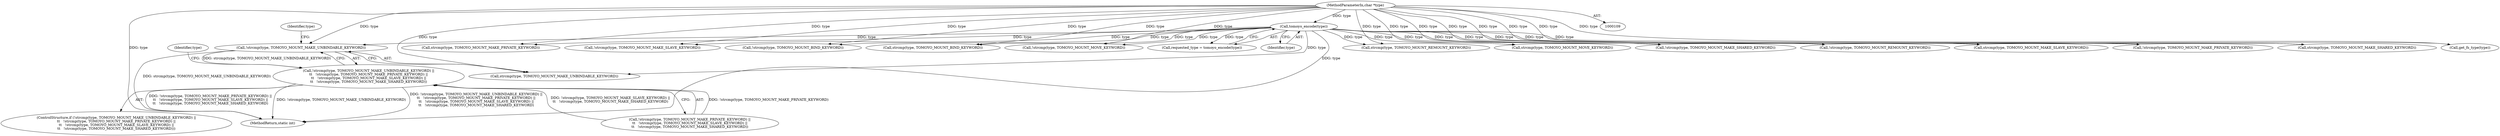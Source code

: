 digraph "0_linux_4e78c724d47e2342aa8fde61f6b8536f662f795f@API" {
"1000191" [label="(Call,!strcmp(type, TOMOYO_MOUNT_MAKE_UNBINDABLE_KEYWORD))"];
"1000113" [label="(MethodParameterIn,char *type)"];
"1000147" [label="(Call,tomoyo_encode(type))"];
"1000190" [label="(Call,!strcmp(type, TOMOYO_MOUNT_MAKE_UNBINDABLE_KEYWORD) ||\n\t\t   !strcmp(type, TOMOYO_MOUNT_MAKE_PRIVATE_KEYWORD) ||\n\t\t   !strcmp(type, TOMOYO_MOUNT_MAKE_SLAVE_KEYWORD) ||\n\t\t   !strcmp(type, TOMOYO_MOUNT_MAKE_SHARED_KEYWORD))"];
"1000217" [label="(Call,!strcmp(type, TOMOYO_MOUNT_MOVE_KEYWORD))"];
"1000198" [label="(Identifier,type)"];
"1000197" [label="(Call,strcmp(type, TOMOYO_MOUNT_MAKE_PRIVATE_KEYWORD))"];
"1000191" [label="(Call,!strcmp(type, TOMOYO_MOUNT_MAKE_UNBINDABLE_KEYWORD))"];
"1000392" [label="(MethodReturn,static int)"];
"1000215" [label="(Identifier,type)"];
"1000201" [label="(Call,!strcmp(type, TOMOYO_MOUNT_MAKE_SLAVE_KEYWORD))"];
"1000213" [label="(Call,!strcmp(type, TOMOYO_MOUNT_BIND_KEYWORD))"];
"1000189" [label="(ControlStructure,if (!strcmp(type, TOMOYO_MOUNT_MAKE_UNBINDABLE_KEYWORD) ||\n\t\t   !strcmp(type, TOMOYO_MOUNT_MAKE_PRIVATE_KEYWORD) ||\n\t\t   !strcmp(type, TOMOYO_MOUNT_MAKE_SLAVE_KEYWORD) ||\n\t\t   !strcmp(type, TOMOYO_MOUNT_MAKE_SHARED_KEYWORD)))"];
"1000214" [label="(Call,strcmp(type, TOMOYO_MOUNT_BIND_KEYWORD))"];
"1000148" [label="(Identifier,type)"];
"1000192" [label="(Call,strcmp(type, TOMOYO_MOUNT_MAKE_UNBINDABLE_KEYWORD))"];
"1000205" [label="(Call,!strcmp(type, TOMOYO_MOUNT_MAKE_SHARED_KEYWORD))"];
"1000196" [label="(Call,!strcmp(type, TOMOYO_MOUNT_MAKE_PRIVATE_KEYWORD))"];
"1000206" [label="(Call,strcmp(type, TOMOYO_MOUNT_MAKE_SHARED_KEYWORD))"];
"1000230" [label="(Call,get_fs_type(type))"];
"1000184" [label="(Call,strcmp(type, TOMOYO_MOUNT_REMOUNT_KEYWORD))"];
"1000190" [label="(Call,!strcmp(type, TOMOYO_MOUNT_MAKE_UNBINDABLE_KEYWORD) ||\n\t\t   !strcmp(type, TOMOYO_MOUNT_MAKE_PRIVATE_KEYWORD) ||\n\t\t   !strcmp(type, TOMOYO_MOUNT_MAKE_SLAVE_KEYWORD) ||\n\t\t   !strcmp(type, TOMOYO_MOUNT_MAKE_SHARED_KEYWORD))"];
"1000195" [label="(Call,!strcmp(type, TOMOYO_MOUNT_MAKE_PRIVATE_KEYWORD) ||\n\t\t   !strcmp(type, TOMOYO_MOUNT_MAKE_SLAVE_KEYWORD) ||\n\t\t   !strcmp(type, TOMOYO_MOUNT_MAKE_SHARED_KEYWORD))"];
"1000113" [label="(MethodParameterIn,char *type)"];
"1000147" [label="(Call,tomoyo_encode(type))"];
"1000218" [label="(Call,strcmp(type, TOMOYO_MOUNT_MOVE_KEYWORD))"];
"1000145" [label="(Call,requested_type = tomoyo_encode(type))"];
"1000183" [label="(Call,!strcmp(type, TOMOYO_MOUNT_REMOUNT_KEYWORD))"];
"1000202" [label="(Call,strcmp(type, TOMOYO_MOUNT_MAKE_SLAVE_KEYWORD))"];
"1000191" -> "1000190"  [label="AST: "];
"1000191" -> "1000192"  [label="CFG: "];
"1000192" -> "1000191"  [label="AST: "];
"1000198" -> "1000191"  [label="CFG: "];
"1000190" -> "1000191"  [label="CFG: "];
"1000191" -> "1000392"  [label="DDG: strcmp(type, TOMOYO_MOUNT_MAKE_UNBINDABLE_KEYWORD)"];
"1000191" -> "1000190"  [label="DDG: strcmp(type, TOMOYO_MOUNT_MAKE_UNBINDABLE_KEYWORD)"];
"1000113" -> "1000191"  [label="DDG: type"];
"1000147" -> "1000191"  [label="DDG: type"];
"1000113" -> "1000109"  [label="AST: "];
"1000113" -> "1000392"  [label="DDG: type"];
"1000113" -> "1000147"  [label="DDG: type"];
"1000113" -> "1000183"  [label="DDG: type"];
"1000113" -> "1000184"  [label="DDG: type"];
"1000113" -> "1000192"  [label="DDG: type"];
"1000113" -> "1000196"  [label="DDG: type"];
"1000113" -> "1000197"  [label="DDG: type"];
"1000113" -> "1000201"  [label="DDG: type"];
"1000113" -> "1000202"  [label="DDG: type"];
"1000113" -> "1000205"  [label="DDG: type"];
"1000113" -> "1000206"  [label="DDG: type"];
"1000113" -> "1000213"  [label="DDG: type"];
"1000113" -> "1000214"  [label="DDG: type"];
"1000113" -> "1000217"  [label="DDG: type"];
"1000113" -> "1000218"  [label="DDG: type"];
"1000113" -> "1000230"  [label="DDG: type"];
"1000147" -> "1000145"  [label="AST: "];
"1000147" -> "1000148"  [label="CFG: "];
"1000148" -> "1000147"  [label="AST: "];
"1000145" -> "1000147"  [label="CFG: "];
"1000147" -> "1000392"  [label="DDG: type"];
"1000147" -> "1000145"  [label="DDG: type"];
"1000147" -> "1000183"  [label="DDG: type"];
"1000147" -> "1000184"  [label="DDG: type"];
"1000147" -> "1000192"  [label="DDG: type"];
"1000147" -> "1000196"  [label="DDG: type"];
"1000147" -> "1000197"  [label="DDG: type"];
"1000147" -> "1000201"  [label="DDG: type"];
"1000147" -> "1000202"  [label="DDG: type"];
"1000147" -> "1000205"  [label="DDG: type"];
"1000147" -> "1000206"  [label="DDG: type"];
"1000147" -> "1000213"  [label="DDG: type"];
"1000147" -> "1000214"  [label="DDG: type"];
"1000147" -> "1000217"  [label="DDG: type"];
"1000147" -> "1000218"  [label="DDG: type"];
"1000147" -> "1000230"  [label="DDG: type"];
"1000190" -> "1000189"  [label="AST: "];
"1000190" -> "1000195"  [label="CFG: "];
"1000195" -> "1000190"  [label="AST: "];
"1000215" -> "1000190"  [label="CFG: "];
"1000190" -> "1000392"  [label="DDG: !strcmp(type, TOMOYO_MOUNT_MAKE_UNBINDABLE_KEYWORD) ||\n\t\t   !strcmp(type, TOMOYO_MOUNT_MAKE_PRIVATE_KEYWORD) ||\n\t\t   !strcmp(type, TOMOYO_MOUNT_MAKE_SLAVE_KEYWORD) ||\n\t\t   !strcmp(type, TOMOYO_MOUNT_MAKE_SHARED_KEYWORD)"];
"1000190" -> "1000392"  [label="DDG: !strcmp(type, TOMOYO_MOUNT_MAKE_PRIVATE_KEYWORD) ||\n\t\t   !strcmp(type, TOMOYO_MOUNT_MAKE_SLAVE_KEYWORD) ||\n\t\t   !strcmp(type, TOMOYO_MOUNT_MAKE_SHARED_KEYWORD)"];
"1000190" -> "1000392"  [label="DDG: !strcmp(type, TOMOYO_MOUNT_MAKE_UNBINDABLE_KEYWORD)"];
"1000195" -> "1000190"  [label="DDG: !strcmp(type, TOMOYO_MOUNT_MAKE_PRIVATE_KEYWORD)"];
"1000195" -> "1000190"  [label="DDG: !strcmp(type, TOMOYO_MOUNT_MAKE_SLAVE_KEYWORD) ||\n\t\t   !strcmp(type, TOMOYO_MOUNT_MAKE_SHARED_KEYWORD)"];
}
